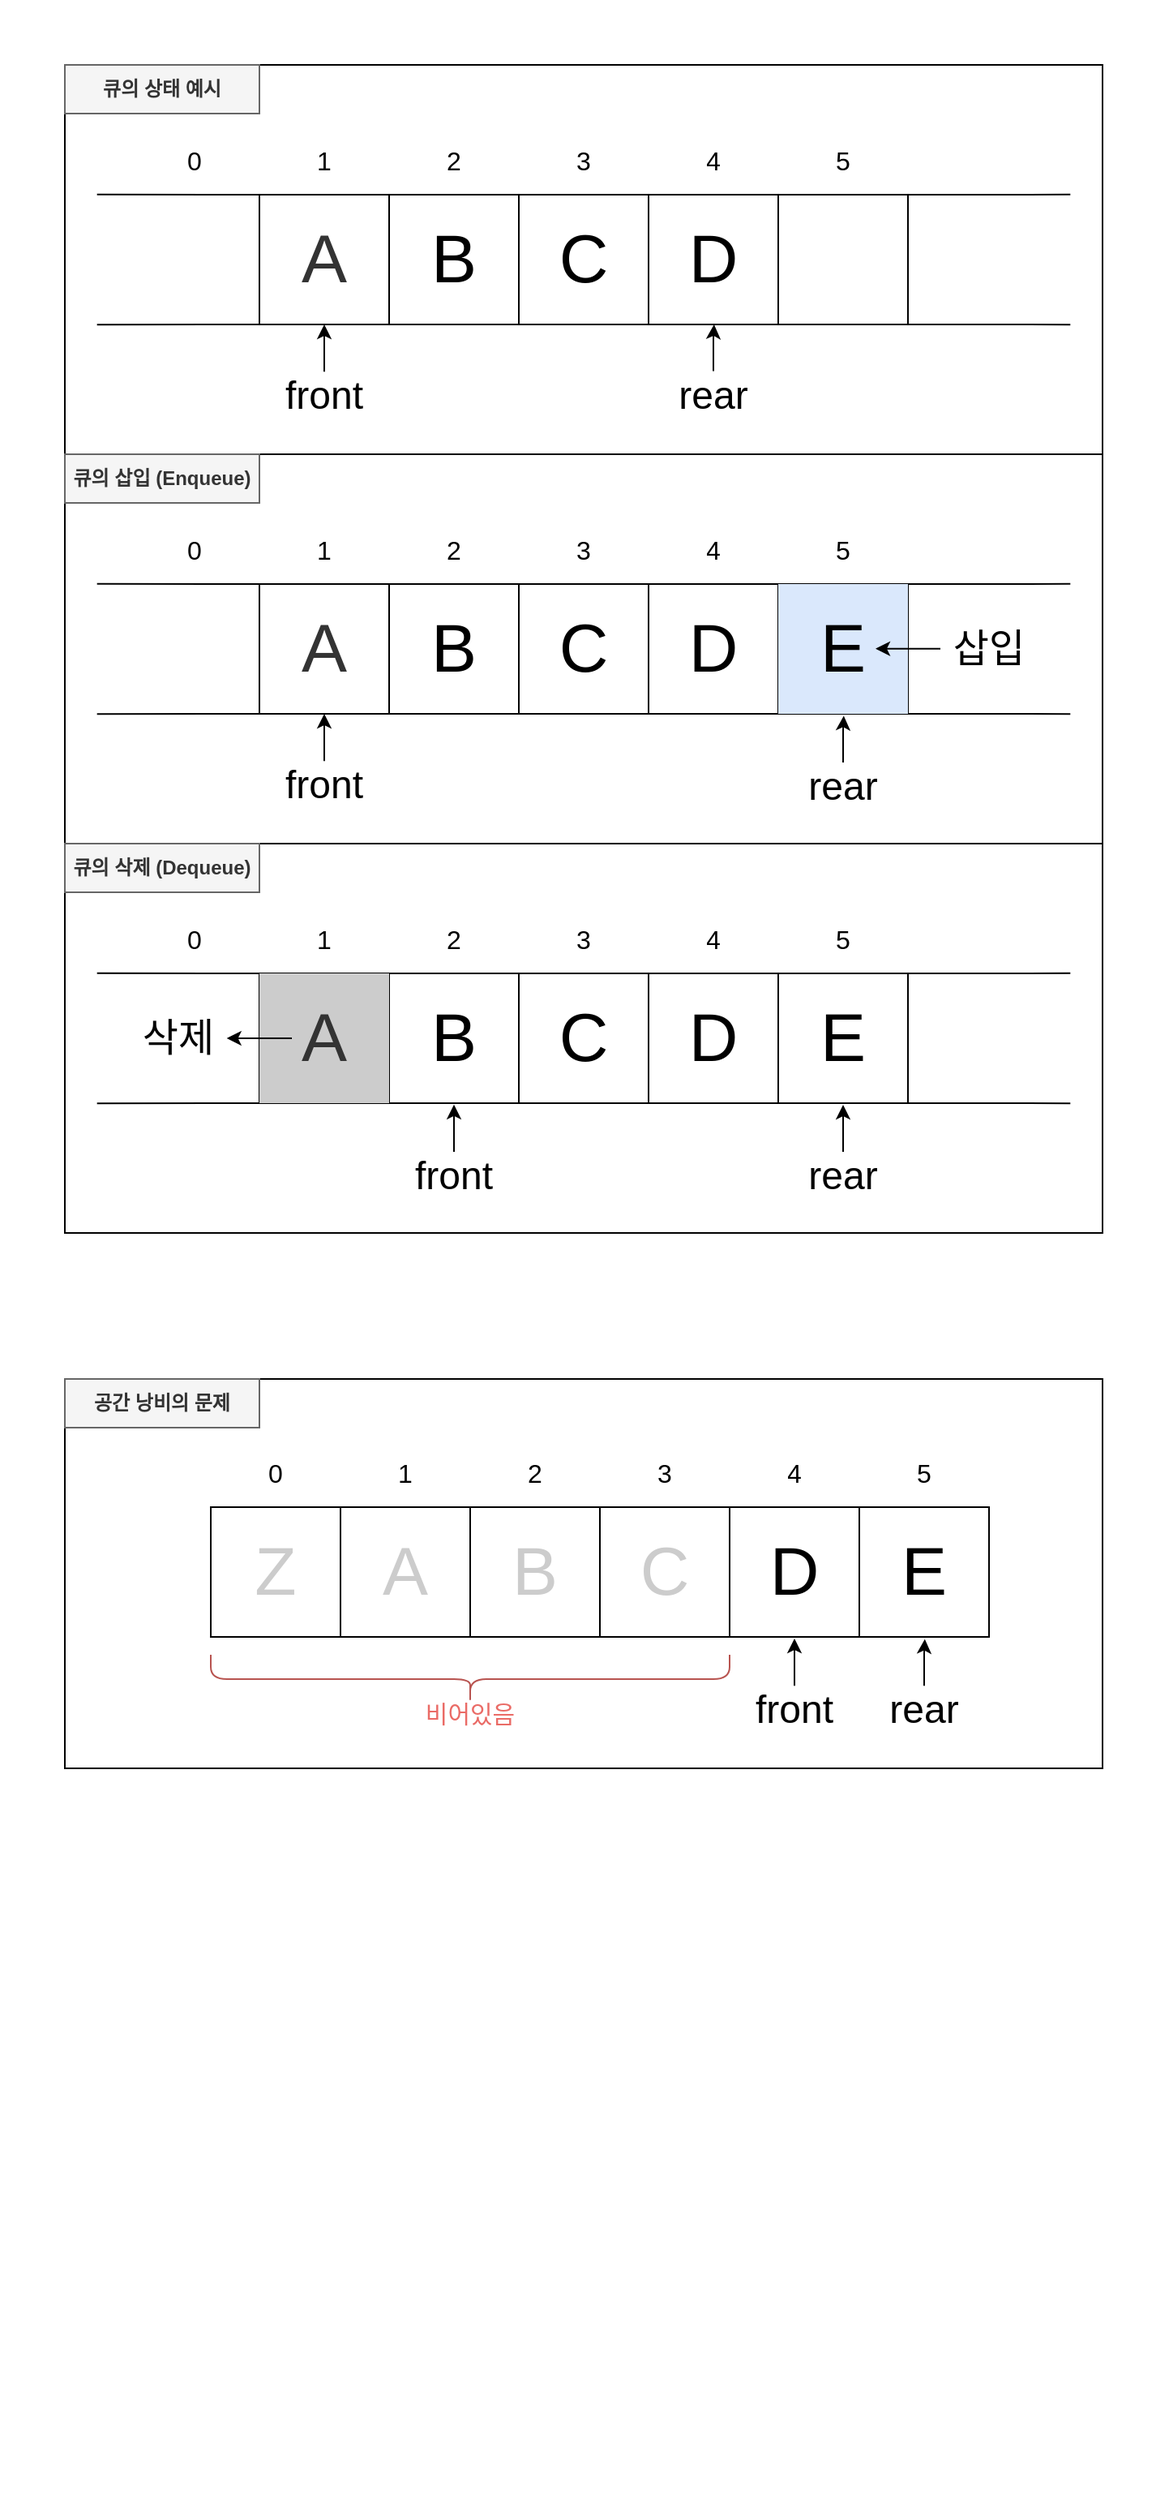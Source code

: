 <mxfile version="24.7.17">
  <diagram name="페이지-1" id="z-yiHqgkzPEF-fDI8Oi4">
    <mxGraphModel dx="1152" dy="1843" grid="1" gridSize="10" guides="1" tooltips="1" connect="1" arrows="1" fold="1" page="1" pageScale="1" pageWidth="827" pageHeight="1169" math="0" shadow="0">
      <root>
        <mxCell id="0" />
        <mxCell id="1" parent="0" />
        <mxCell id="Dwz3dFTAM7rxiW4o-Y59-29" value="" style="rounded=0;whiteSpace=wrap;html=1;strokeColor=none;" vertex="1" parent="1">
          <mxGeometry y="700" width="720" height="720" as="geometry" />
        </mxCell>
        <mxCell id="Zz1un5XGja9bYN_7QYPU-25" value="" style="rounded=0;whiteSpace=wrap;html=1;strokeColor=none;" parent="1" vertex="1">
          <mxGeometry y="-120" width="720" height="800" as="geometry" />
        </mxCell>
        <mxCell id="Zz1un5XGja9bYN_7QYPU-24" value="" style="rounded=0;whiteSpace=wrap;html=1;" parent="1" vertex="1">
          <mxGeometry x="40" y="400" width="640" height="240" as="geometry" />
        </mxCell>
        <mxCell id="Zz1un5XGja9bYN_7QYPU-2" value="" style="shape=table;startSize=0;container=1;collapsible=0;childLayout=tableLayout;fontSize=21;" parent="1" vertex="1">
          <mxGeometry x="160" y="480" width="400" height="80" as="geometry" />
        </mxCell>
        <mxCell id="Zz1un5XGja9bYN_7QYPU-3" value="" style="shape=tableRow;horizontal=0;startSize=0;swimlaneHead=0;swimlaneBody=0;strokeColor=inherit;top=0;left=0;bottom=0;right=0;collapsible=0;dropTarget=0;fillColor=none;points=[[0,0.5],[1,0.5]];portConstraint=eastwest;fontSize=16;" parent="Zz1un5XGja9bYN_7QYPU-2" vertex="1">
          <mxGeometry width="400" height="80" as="geometry" />
        </mxCell>
        <mxCell id="Zz1un5XGja9bYN_7QYPU-4" value="A" style="shape=partialRectangle;html=1;whiteSpace=wrap;connectable=0;strokeColor=#666666;overflow=hidden;fillColor=#CCCCCC;top=0;left=0;bottom=0;right=0;pointerEvents=1;fontSize=42;fontColor=#333333;" parent="Zz1un5XGja9bYN_7QYPU-3" vertex="1">
          <mxGeometry width="80" height="80" as="geometry">
            <mxRectangle width="80" height="80" as="alternateBounds" />
          </mxGeometry>
        </mxCell>
        <mxCell id="Zz1un5XGja9bYN_7QYPU-5" value="B" style="shape=partialRectangle;html=1;whiteSpace=wrap;connectable=0;strokeColor=inherit;overflow=hidden;fillColor=none;top=0;left=0;bottom=0;right=0;pointerEvents=1;fontSize=42;" parent="Zz1un5XGja9bYN_7QYPU-3" vertex="1">
          <mxGeometry x="80" width="80" height="80" as="geometry">
            <mxRectangle width="80" height="80" as="alternateBounds" />
          </mxGeometry>
        </mxCell>
        <mxCell id="Zz1un5XGja9bYN_7QYPU-6" value="C" style="shape=partialRectangle;html=1;whiteSpace=wrap;connectable=0;strokeColor=inherit;overflow=hidden;fillColor=none;top=0;left=0;bottom=0;right=0;pointerEvents=1;fontSize=42;" parent="Zz1un5XGja9bYN_7QYPU-3" vertex="1">
          <mxGeometry x="160" width="80" height="80" as="geometry">
            <mxRectangle width="80" height="80" as="alternateBounds" />
          </mxGeometry>
        </mxCell>
        <mxCell id="Zz1un5XGja9bYN_7QYPU-15" value="D" style="shape=partialRectangle;html=1;whiteSpace=wrap;connectable=0;strokeColor=inherit;overflow=hidden;fillColor=none;top=0;left=0;bottom=0;right=0;pointerEvents=1;fontSize=42;" parent="Zz1un5XGja9bYN_7QYPU-3" vertex="1">
          <mxGeometry x="240" width="80" height="80" as="geometry">
            <mxRectangle width="80" height="80" as="alternateBounds" />
          </mxGeometry>
        </mxCell>
        <mxCell id="Zz1un5XGja9bYN_7QYPU-16" value="E" style="shape=partialRectangle;html=1;whiteSpace=wrap;connectable=0;strokeColor=#6c8ebf;overflow=hidden;fillColor=none;top=0;left=0;bottom=0;right=0;pointerEvents=1;fontSize=42;" parent="Zz1un5XGja9bYN_7QYPU-3" vertex="1">
          <mxGeometry x="320" width="80" height="80" as="geometry">
            <mxRectangle width="80" height="80" as="alternateBounds" />
          </mxGeometry>
        </mxCell>
        <mxCell id="Zz1un5XGja9bYN_7QYPU-20" value="" style="endArrow=none;html=1;rounded=0;exitX=0.031;exitY=0.333;exitDx=0;exitDy=0;exitPerimeter=0;" parent="1" source="Zz1un5XGja9bYN_7QYPU-24" edge="1">
          <mxGeometry width="50" height="50" relative="1" as="geometry">
            <mxPoint x="80" y="480" as="sourcePoint" />
            <mxPoint x="160" y="480" as="targetPoint" />
          </mxGeometry>
        </mxCell>
        <mxCell id="Zz1un5XGja9bYN_7QYPU-21" value="" style="endArrow=none;html=1;rounded=0;exitX=0.031;exitY=0.667;exitDx=0;exitDy=0;exitPerimeter=0;" parent="1" source="Zz1un5XGja9bYN_7QYPU-24" edge="1">
          <mxGeometry width="50" height="50" relative="1" as="geometry">
            <mxPoint x="80" y="560" as="sourcePoint" />
            <mxPoint x="160" y="560" as="targetPoint" />
          </mxGeometry>
        </mxCell>
        <mxCell id="Zz1un5XGja9bYN_7QYPU-22" value="" style="endArrow=none;html=1;rounded=0;entryX=0.969;entryY=0.333;entryDx=0;entryDy=0;entryPerimeter=0;" parent="1" target="Zz1un5XGja9bYN_7QYPU-24" edge="1">
          <mxGeometry width="50" height="50" relative="1" as="geometry">
            <mxPoint x="560" y="480" as="sourcePoint" />
            <mxPoint x="640" y="480" as="targetPoint" />
          </mxGeometry>
        </mxCell>
        <mxCell id="Zz1un5XGja9bYN_7QYPU-23" value="" style="endArrow=none;html=1;rounded=0;entryX=0.969;entryY=0.667;entryDx=0;entryDy=0;entryPerimeter=0;" parent="1" target="Zz1un5XGja9bYN_7QYPU-24" edge="1">
          <mxGeometry width="50" height="50" relative="1" as="geometry">
            <mxPoint x="560" y="560" as="sourcePoint" />
            <mxPoint x="640" y="560" as="targetPoint" />
          </mxGeometry>
        </mxCell>
        <mxCell id="Zz1un5XGja9bYN_7QYPU-26" value="" style="shape=table;startSize=0;container=1;collapsible=0;childLayout=tableLayout;fontSize=16;strokeColor=none;" parent="1" vertex="1">
          <mxGeometry x="80" y="439" width="480" height="40" as="geometry" />
        </mxCell>
        <mxCell id="Zz1un5XGja9bYN_7QYPU-27" value="" style="shape=tableRow;horizontal=0;startSize=0;swimlaneHead=0;swimlaneBody=0;strokeColor=inherit;top=0;left=0;bottom=0;right=0;collapsible=0;dropTarget=0;fillColor=none;points=[[0,0.5],[1,0.5]];portConstraint=eastwest;fontSize=16;" parent="Zz1un5XGja9bYN_7QYPU-26" vertex="1">
          <mxGeometry width="480" height="40" as="geometry" />
        </mxCell>
        <mxCell id="Zz1un5XGja9bYN_7QYPU-33" value="0" style="shape=partialRectangle;html=1;whiteSpace=wrap;connectable=0;strokeColor=inherit;overflow=hidden;fillColor=none;top=0;left=0;bottom=0;right=0;pointerEvents=1;fontSize=16;" parent="Zz1un5XGja9bYN_7QYPU-27" vertex="1">
          <mxGeometry width="80" height="40" as="geometry">
            <mxRectangle width="80" height="40" as="alternateBounds" />
          </mxGeometry>
        </mxCell>
        <mxCell id="Zz1un5XGja9bYN_7QYPU-28" value="1" style="shape=partialRectangle;html=1;whiteSpace=wrap;connectable=0;strokeColor=inherit;overflow=hidden;fillColor=none;top=0;left=0;bottom=0;right=0;pointerEvents=1;fontSize=16;" parent="Zz1un5XGja9bYN_7QYPU-27" vertex="1">
          <mxGeometry x="80" width="80" height="40" as="geometry">
            <mxRectangle width="80" height="40" as="alternateBounds" />
          </mxGeometry>
        </mxCell>
        <mxCell id="Zz1un5XGja9bYN_7QYPU-29" value="2" style="shape=partialRectangle;html=1;whiteSpace=wrap;connectable=0;strokeColor=inherit;overflow=hidden;fillColor=none;top=0;left=0;bottom=0;right=0;pointerEvents=1;fontSize=16;" parent="Zz1un5XGja9bYN_7QYPU-27" vertex="1">
          <mxGeometry x="160" width="80" height="40" as="geometry">
            <mxRectangle width="80" height="40" as="alternateBounds" />
          </mxGeometry>
        </mxCell>
        <mxCell id="Zz1un5XGja9bYN_7QYPU-30" value="3" style="shape=partialRectangle;html=1;whiteSpace=wrap;connectable=0;strokeColor=inherit;overflow=hidden;fillColor=none;top=0;left=0;bottom=0;right=0;pointerEvents=1;fontSize=16;" parent="Zz1un5XGja9bYN_7QYPU-27" vertex="1">
          <mxGeometry x="240" width="80" height="40" as="geometry">
            <mxRectangle width="80" height="40" as="alternateBounds" />
          </mxGeometry>
        </mxCell>
        <mxCell id="Zz1un5XGja9bYN_7QYPU-31" value="4" style="shape=partialRectangle;html=1;whiteSpace=wrap;connectable=0;strokeColor=inherit;overflow=hidden;fillColor=none;top=0;left=0;bottom=0;right=0;pointerEvents=1;fontSize=16;" parent="Zz1un5XGja9bYN_7QYPU-27" vertex="1">
          <mxGeometry x="320" width="80" height="40" as="geometry">
            <mxRectangle width="80" height="40" as="alternateBounds" />
          </mxGeometry>
        </mxCell>
        <mxCell id="Zz1un5XGja9bYN_7QYPU-32" value="5" style="shape=partialRectangle;html=1;whiteSpace=wrap;connectable=0;strokeColor=inherit;overflow=hidden;fillColor=none;top=0;left=0;bottom=0;right=0;pointerEvents=1;fontSize=16;" parent="Zz1un5XGja9bYN_7QYPU-27" vertex="1">
          <mxGeometry x="400" width="80" height="40" as="geometry">
            <mxRectangle width="80" height="40" as="alternateBounds" />
          </mxGeometry>
        </mxCell>
        <mxCell id="Zz1un5XGja9bYN_7QYPU-34" value="" style="endArrow=classic;html=1;rounded=0;exitX=0.05;exitY=0.5;exitDx=0;exitDy=0;exitPerimeter=0;entryX=0.156;entryY=0.5;entryDx=0;entryDy=0;entryPerimeter=0;" parent="1" source="Zz1un5XGja9bYN_7QYPU-3" target="Zz1un5XGja9bYN_7QYPU-24" edge="1">
          <mxGeometry width="50" height="50" relative="1" as="geometry">
            <mxPoint x="100" y="555" as="sourcePoint" />
            <mxPoint x="150" y="505" as="targetPoint" />
          </mxGeometry>
        </mxCell>
        <mxCell id="Zz1un5XGja9bYN_7QYPU-35" value="삭제" style="text;strokeColor=none;align=center;fillColor=none;html=1;verticalAlign=middle;whiteSpace=wrap;rounded=0;fontSize=24;" parent="1" vertex="1">
          <mxGeometry x="80" y="505" width="60" height="30" as="geometry" />
        </mxCell>
        <mxCell id="Zz1un5XGja9bYN_7QYPU-38" value="front" style="text;strokeColor=none;align=center;fillColor=none;html=1;verticalAlign=middle;whiteSpace=wrap;rounded=0;fontSize=24;" parent="1" vertex="1">
          <mxGeometry x="250" y="590" width="60" height="30" as="geometry" />
        </mxCell>
        <mxCell id="Zz1un5XGja9bYN_7QYPU-39" style="edgeStyle=orthogonalEdgeStyle;rounded=0;orthogonalLoop=1;jettySize=auto;html=1;entryX=0.3;entryY=1.011;entryDx=0;entryDy=0;entryPerimeter=0;" parent="1" source="Zz1un5XGja9bYN_7QYPU-38" target="Zz1un5XGja9bYN_7QYPU-2" edge="1">
          <mxGeometry relative="1" as="geometry" />
        </mxCell>
        <mxCell id="Zz1un5XGja9bYN_7QYPU-42" value="" style="rounded=0;whiteSpace=wrap;html=1;" parent="1" vertex="1">
          <mxGeometry x="40" y="160" width="640" height="240" as="geometry" />
        </mxCell>
        <mxCell id="Zz1un5XGja9bYN_7QYPU-43" value="" style="shape=table;startSize=0;container=1;collapsible=0;childLayout=tableLayout;fontSize=21;fillColor=none;" parent="1" vertex="1">
          <mxGeometry x="160" y="240" width="400" height="80" as="geometry" />
        </mxCell>
        <mxCell id="Zz1un5XGja9bYN_7QYPU-44" value="" style="shape=tableRow;horizontal=0;startSize=0;swimlaneHead=0;swimlaneBody=0;strokeColor=inherit;top=0;left=0;bottom=0;right=0;collapsible=0;dropTarget=0;fillColor=none;points=[[0,0.5],[1,0.5]];portConstraint=eastwest;fontSize=16;" parent="Zz1un5XGja9bYN_7QYPU-43" vertex="1">
          <mxGeometry width="400" height="80" as="geometry" />
        </mxCell>
        <mxCell id="Zz1un5XGja9bYN_7QYPU-45" value="A" style="shape=partialRectangle;html=1;whiteSpace=wrap;connectable=0;strokeColor=#666666;overflow=hidden;fillColor=none;top=0;left=0;bottom=0;right=0;pointerEvents=1;fontSize=42;fontColor=#333333;" parent="Zz1un5XGja9bYN_7QYPU-44" vertex="1">
          <mxGeometry width="80" height="80" as="geometry">
            <mxRectangle width="80" height="80" as="alternateBounds" />
          </mxGeometry>
        </mxCell>
        <mxCell id="Zz1un5XGja9bYN_7QYPU-46" value="B" style="shape=partialRectangle;html=1;whiteSpace=wrap;connectable=0;strokeColor=inherit;overflow=hidden;fillColor=none;top=0;left=0;bottom=0;right=0;pointerEvents=1;fontSize=42;" parent="Zz1un5XGja9bYN_7QYPU-44" vertex="1">
          <mxGeometry x="80" width="80" height="80" as="geometry">
            <mxRectangle width="80" height="80" as="alternateBounds" />
          </mxGeometry>
        </mxCell>
        <mxCell id="Zz1un5XGja9bYN_7QYPU-47" value="C" style="shape=partialRectangle;html=1;whiteSpace=wrap;connectable=0;strokeColor=inherit;overflow=hidden;fillColor=none;top=0;left=0;bottom=0;right=0;pointerEvents=1;fontSize=42;" parent="Zz1un5XGja9bYN_7QYPU-44" vertex="1">
          <mxGeometry x="160" width="80" height="80" as="geometry">
            <mxRectangle width="80" height="80" as="alternateBounds" />
          </mxGeometry>
        </mxCell>
        <mxCell id="Zz1un5XGja9bYN_7QYPU-48" value="D" style="shape=partialRectangle;html=1;whiteSpace=wrap;connectable=0;strokeColor=inherit;overflow=hidden;fillColor=none;top=0;left=0;bottom=0;right=0;pointerEvents=1;fontSize=42;" parent="Zz1un5XGja9bYN_7QYPU-44" vertex="1">
          <mxGeometry x="240" width="80" height="80" as="geometry">
            <mxRectangle width="80" height="80" as="alternateBounds" />
          </mxGeometry>
        </mxCell>
        <mxCell id="Zz1un5XGja9bYN_7QYPU-49" value="E" style="shape=partialRectangle;html=1;whiteSpace=wrap;connectable=0;strokeColor=#6c8ebf;overflow=hidden;fillColor=#dae8fc;top=0;left=0;bottom=0;right=0;pointerEvents=1;fontSize=42;" parent="Zz1un5XGja9bYN_7QYPU-44" vertex="1">
          <mxGeometry x="320" width="80" height="80" as="geometry">
            <mxRectangle width="80" height="80" as="alternateBounds" />
          </mxGeometry>
        </mxCell>
        <mxCell id="Zz1un5XGja9bYN_7QYPU-50" value="" style="endArrow=none;html=1;rounded=0;exitX=0.031;exitY=0.333;exitDx=0;exitDy=0;exitPerimeter=0;" parent="1" source="Zz1un5XGja9bYN_7QYPU-42" edge="1">
          <mxGeometry width="50" height="50" relative="1" as="geometry">
            <mxPoint x="80" y="240" as="sourcePoint" />
            <mxPoint x="160" y="240" as="targetPoint" />
          </mxGeometry>
        </mxCell>
        <mxCell id="Zz1un5XGja9bYN_7QYPU-51" value="" style="endArrow=none;html=1;rounded=0;exitX=0.031;exitY=0.667;exitDx=0;exitDy=0;exitPerimeter=0;" parent="1" source="Zz1un5XGja9bYN_7QYPU-42" edge="1">
          <mxGeometry width="50" height="50" relative="1" as="geometry">
            <mxPoint x="80" y="320" as="sourcePoint" />
            <mxPoint x="160" y="320" as="targetPoint" />
          </mxGeometry>
        </mxCell>
        <mxCell id="Zz1un5XGja9bYN_7QYPU-52" value="" style="endArrow=none;html=1;rounded=0;entryX=0.969;entryY=0.333;entryDx=0;entryDy=0;entryPerimeter=0;" parent="1" target="Zz1un5XGja9bYN_7QYPU-42" edge="1">
          <mxGeometry width="50" height="50" relative="1" as="geometry">
            <mxPoint x="560" y="240" as="sourcePoint" />
            <mxPoint x="640" y="240" as="targetPoint" />
          </mxGeometry>
        </mxCell>
        <mxCell id="Zz1un5XGja9bYN_7QYPU-53" value="" style="endArrow=none;html=1;rounded=0;entryX=0.969;entryY=0.667;entryDx=0;entryDy=0;entryPerimeter=0;" parent="1" target="Zz1un5XGja9bYN_7QYPU-42" edge="1">
          <mxGeometry width="50" height="50" relative="1" as="geometry">
            <mxPoint x="560" y="320" as="sourcePoint" />
            <mxPoint x="640" y="320" as="targetPoint" />
          </mxGeometry>
        </mxCell>
        <mxCell id="Zz1un5XGja9bYN_7QYPU-54" value="" style="shape=table;startSize=0;container=1;collapsible=0;childLayout=tableLayout;fontSize=16;strokeColor=none;" parent="1" vertex="1">
          <mxGeometry x="80" y="199" width="480" height="40" as="geometry" />
        </mxCell>
        <mxCell id="Zz1un5XGja9bYN_7QYPU-55" value="" style="shape=tableRow;horizontal=0;startSize=0;swimlaneHead=0;swimlaneBody=0;strokeColor=inherit;top=0;left=0;bottom=0;right=0;collapsible=0;dropTarget=0;fillColor=none;points=[[0,0.5],[1,0.5]];portConstraint=eastwest;fontSize=16;" parent="Zz1un5XGja9bYN_7QYPU-54" vertex="1">
          <mxGeometry width="480" height="40" as="geometry" />
        </mxCell>
        <mxCell id="Zz1un5XGja9bYN_7QYPU-56" value="0" style="shape=partialRectangle;html=1;whiteSpace=wrap;connectable=0;strokeColor=inherit;overflow=hidden;fillColor=none;top=0;left=0;bottom=0;right=0;pointerEvents=1;fontSize=16;" parent="Zz1un5XGja9bYN_7QYPU-55" vertex="1">
          <mxGeometry width="80" height="40" as="geometry">
            <mxRectangle width="80" height="40" as="alternateBounds" />
          </mxGeometry>
        </mxCell>
        <mxCell id="Zz1un5XGja9bYN_7QYPU-57" value="1" style="shape=partialRectangle;html=1;whiteSpace=wrap;connectable=0;strokeColor=inherit;overflow=hidden;fillColor=none;top=0;left=0;bottom=0;right=0;pointerEvents=1;fontSize=16;" parent="Zz1un5XGja9bYN_7QYPU-55" vertex="1">
          <mxGeometry x="80" width="80" height="40" as="geometry">
            <mxRectangle width="80" height="40" as="alternateBounds" />
          </mxGeometry>
        </mxCell>
        <mxCell id="Zz1un5XGja9bYN_7QYPU-58" value="2" style="shape=partialRectangle;html=1;whiteSpace=wrap;connectable=0;strokeColor=inherit;overflow=hidden;fillColor=none;top=0;left=0;bottom=0;right=0;pointerEvents=1;fontSize=16;" parent="Zz1un5XGja9bYN_7QYPU-55" vertex="1">
          <mxGeometry x="160" width="80" height="40" as="geometry">
            <mxRectangle width="80" height="40" as="alternateBounds" />
          </mxGeometry>
        </mxCell>
        <mxCell id="Zz1un5XGja9bYN_7QYPU-59" value="3" style="shape=partialRectangle;html=1;whiteSpace=wrap;connectable=0;strokeColor=inherit;overflow=hidden;fillColor=none;top=0;left=0;bottom=0;right=0;pointerEvents=1;fontSize=16;" parent="Zz1un5XGja9bYN_7QYPU-55" vertex="1">
          <mxGeometry x="240" width="80" height="40" as="geometry">
            <mxRectangle width="80" height="40" as="alternateBounds" />
          </mxGeometry>
        </mxCell>
        <mxCell id="Zz1un5XGja9bYN_7QYPU-60" value="4" style="shape=partialRectangle;html=1;whiteSpace=wrap;connectable=0;strokeColor=inherit;overflow=hidden;fillColor=none;top=0;left=0;bottom=0;right=0;pointerEvents=1;fontSize=16;" parent="Zz1un5XGja9bYN_7QYPU-55" vertex="1">
          <mxGeometry x="320" width="80" height="40" as="geometry">
            <mxRectangle width="80" height="40" as="alternateBounds" />
          </mxGeometry>
        </mxCell>
        <mxCell id="Zz1un5XGja9bYN_7QYPU-61" value="5" style="shape=partialRectangle;html=1;whiteSpace=wrap;connectable=0;strokeColor=inherit;overflow=hidden;fillColor=none;top=0;left=0;bottom=0;right=0;pointerEvents=1;fontSize=16;" parent="Zz1un5XGja9bYN_7QYPU-55" vertex="1">
          <mxGeometry x="400" width="80" height="40" as="geometry">
            <mxRectangle width="80" height="40" as="alternateBounds" />
          </mxGeometry>
        </mxCell>
        <mxCell id="Zz1un5XGja9bYN_7QYPU-64" value="" style="endArrow=classic;html=1;rounded=0;exitX=0.05;exitY=0.5;exitDx=0;exitDy=0;exitPerimeter=0;entryX=0.156;entryY=0.5;entryDx=0;entryDy=0;entryPerimeter=0;" parent="1" edge="1">
          <mxGeometry width="50" height="50" relative="1" as="geometry">
            <mxPoint x="580" y="279.86" as="sourcePoint" />
            <mxPoint x="540" y="279.86" as="targetPoint" />
          </mxGeometry>
        </mxCell>
        <mxCell id="Zz1un5XGja9bYN_7QYPU-65" value="삽입" style="text;strokeColor=none;align=center;fillColor=none;html=1;verticalAlign=middle;whiteSpace=wrap;rounded=0;fontSize=24;" parent="1" vertex="1">
          <mxGeometry x="580" y="265" width="60" height="30" as="geometry" />
        </mxCell>
        <mxCell id="Zz1un5XGja9bYN_7QYPU-66" value="front" style="text;strokeColor=none;align=center;fillColor=none;html=1;verticalAlign=middle;whiteSpace=wrap;rounded=0;fontSize=24;" parent="1" vertex="1">
          <mxGeometry x="170" y="349.12" width="60" height="30" as="geometry" />
        </mxCell>
        <mxCell id="Zz1un5XGja9bYN_7QYPU-67" style="edgeStyle=orthogonalEdgeStyle;rounded=0;orthogonalLoop=1;jettySize=auto;html=1;entryX=0.3;entryY=1.011;entryDx=0;entryDy=0;entryPerimeter=0;" parent="1" source="Zz1un5XGja9bYN_7QYPU-66" edge="1">
          <mxGeometry relative="1" as="geometry">
            <mxPoint x="200" y="320" as="targetPoint" />
          </mxGeometry>
        </mxCell>
        <mxCell id="Zz1un5XGja9bYN_7QYPU-68" value="rear" style="text;strokeColor=none;align=center;fillColor=none;html=1;verticalAlign=middle;whiteSpace=wrap;rounded=0;fontSize=24;" parent="1" vertex="1">
          <mxGeometry x="490" y="350" width="60" height="30" as="geometry" />
        </mxCell>
        <mxCell id="Zz1un5XGja9bYN_7QYPU-69" style="edgeStyle=orthogonalEdgeStyle;rounded=0;orthogonalLoop=1;jettySize=auto;html=1;entryX=0.901;entryY=1.015;entryDx=0;entryDy=0;entryPerimeter=0;" parent="1" source="Zz1un5XGja9bYN_7QYPU-68" target="Zz1un5XGja9bYN_7QYPU-43" edge="1">
          <mxGeometry relative="1" as="geometry" />
        </mxCell>
        <mxCell id="Zz1un5XGja9bYN_7QYPU-70" value="" style="rounded=0;whiteSpace=wrap;html=1;" parent="1" vertex="1">
          <mxGeometry x="40" y="-80" width="640" height="240" as="geometry" />
        </mxCell>
        <mxCell id="Zz1un5XGja9bYN_7QYPU-71" value="" style="shape=table;startSize=0;container=1;collapsible=0;childLayout=tableLayout;fontSize=21;fillColor=none;" parent="1" vertex="1">
          <mxGeometry x="160" width="400" height="80" as="geometry" />
        </mxCell>
        <mxCell id="Zz1un5XGja9bYN_7QYPU-72" value="" style="shape=tableRow;horizontal=0;startSize=0;swimlaneHead=0;swimlaneBody=0;strokeColor=inherit;top=0;left=0;bottom=0;right=0;collapsible=0;dropTarget=0;fillColor=none;points=[[0,0.5],[1,0.5]];portConstraint=eastwest;fontSize=16;" parent="Zz1un5XGja9bYN_7QYPU-71" vertex="1">
          <mxGeometry width="400" height="80" as="geometry" />
        </mxCell>
        <mxCell id="Zz1un5XGja9bYN_7QYPU-73" value="A" style="shape=partialRectangle;html=1;whiteSpace=wrap;connectable=0;strokeColor=#666666;overflow=hidden;fillColor=none;top=0;left=0;bottom=0;right=0;pointerEvents=1;fontSize=42;fontColor=#333333;" parent="Zz1un5XGja9bYN_7QYPU-72" vertex="1">
          <mxGeometry width="80" height="80" as="geometry">
            <mxRectangle width="80" height="80" as="alternateBounds" />
          </mxGeometry>
        </mxCell>
        <mxCell id="Zz1un5XGja9bYN_7QYPU-74" value="B" style="shape=partialRectangle;html=1;whiteSpace=wrap;connectable=0;strokeColor=inherit;overflow=hidden;fillColor=none;top=0;left=0;bottom=0;right=0;pointerEvents=1;fontSize=42;" parent="Zz1un5XGja9bYN_7QYPU-72" vertex="1">
          <mxGeometry x="80" width="80" height="80" as="geometry">
            <mxRectangle width="80" height="80" as="alternateBounds" />
          </mxGeometry>
        </mxCell>
        <mxCell id="Zz1un5XGja9bYN_7QYPU-75" value="C" style="shape=partialRectangle;html=1;whiteSpace=wrap;connectable=0;strokeColor=inherit;overflow=hidden;fillColor=none;top=0;left=0;bottom=0;right=0;pointerEvents=1;fontSize=42;" parent="Zz1un5XGja9bYN_7QYPU-72" vertex="1">
          <mxGeometry x="160" width="80" height="80" as="geometry">
            <mxRectangle width="80" height="80" as="alternateBounds" />
          </mxGeometry>
        </mxCell>
        <mxCell id="Zz1un5XGja9bYN_7QYPU-76" value="D" style="shape=partialRectangle;html=1;whiteSpace=wrap;connectable=0;strokeColor=inherit;overflow=hidden;fillColor=none;top=0;left=0;bottom=0;right=0;pointerEvents=1;fontSize=42;" parent="Zz1un5XGja9bYN_7QYPU-72" vertex="1">
          <mxGeometry x="240" width="80" height="80" as="geometry">
            <mxRectangle width="80" height="80" as="alternateBounds" />
          </mxGeometry>
        </mxCell>
        <mxCell id="Zz1un5XGja9bYN_7QYPU-77" value="" style="shape=partialRectangle;html=1;whiteSpace=wrap;connectable=0;strokeColor=#6c8ebf;overflow=hidden;fillColor=none;top=0;left=0;bottom=0;right=0;pointerEvents=1;fontSize=42;" parent="Zz1un5XGja9bYN_7QYPU-72" vertex="1">
          <mxGeometry x="320" width="80" height="80" as="geometry">
            <mxRectangle width="80" height="80" as="alternateBounds" />
          </mxGeometry>
        </mxCell>
        <mxCell id="Zz1un5XGja9bYN_7QYPU-78" value="" style="endArrow=none;html=1;rounded=0;exitX=0.031;exitY=0.333;exitDx=0;exitDy=0;exitPerimeter=0;" parent="1" source="Zz1un5XGja9bYN_7QYPU-70" edge="1">
          <mxGeometry width="50" height="50" relative="1" as="geometry">
            <mxPoint x="80" as="sourcePoint" />
            <mxPoint x="160" as="targetPoint" />
          </mxGeometry>
        </mxCell>
        <mxCell id="Zz1un5XGja9bYN_7QYPU-79" value="" style="endArrow=none;html=1;rounded=0;exitX=0.031;exitY=0.667;exitDx=0;exitDy=0;exitPerimeter=0;" parent="1" source="Zz1un5XGja9bYN_7QYPU-70" edge="1">
          <mxGeometry width="50" height="50" relative="1" as="geometry">
            <mxPoint x="80" y="80" as="sourcePoint" />
            <mxPoint x="160" y="80" as="targetPoint" />
          </mxGeometry>
        </mxCell>
        <mxCell id="Zz1un5XGja9bYN_7QYPU-80" value="" style="endArrow=none;html=1;rounded=0;entryX=0.969;entryY=0.333;entryDx=0;entryDy=0;entryPerimeter=0;" parent="1" target="Zz1un5XGja9bYN_7QYPU-70" edge="1">
          <mxGeometry width="50" height="50" relative="1" as="geometry">
            <mxPoint x="560" as="sourcePoint" />
            <mxPoint x="640" as="targetPoint" />
          </mxGeometry>
        </mxCell>
        <mxCell id="Zz1un5XGja9bYN_7QYPU-81" value="" style="endArrow=none;html=1;rounded=0;entryX=0.969;entryY=0.667;entryDx=0;entryDy=0;entryPerimeter=0;" parent="1" target="Zz1un5XGja9bYN_7QYPU-70" edge="1">
          <mxGeometry width="50" height="50" relative="1" as="geometry">
            <mxPoint x="560" y="80" as="sourcePoint" />
            <mxPoint x="640" y="80" as="targetPoint" />
          </mxGeometry>
        </mxCell>
        <mxCell id="Zz1un5XGja9bYN_7QYPU-82" value="" style="shape=table;startSize=0;container=1;collapsible=0;childLayout=tableLayout;fontSize=16;strokeColor=none;" parent="1" vertex="1">
          <mxGeometry x="80" y="-41" width="480" height="40" as="geometry" />
        </mxCell>
        <mxCell id="Zz1un5XGja9bYN_7QYPU-83" value="" style="shape=tableRow;horizontal=0;startSize=0;swimlaneHead=0;swimlaneBody=0;strokeColor=inherit;top=0;left=0;bottom=0;right=0;collapsible=0;dropTarget=0;fillColor=none;points=[[0,0.5],[1,0.5]];portConstraint=eastwest;fontSize=16;" parent="Zz1un5XGja9bYN_7QYPU-82" vertex="1">
          <mxGeometry width="480" height="40" as="geometry" />
        </mxCell>
        <mxCell id="Zz1un5XGja9bYN_7QYPU-84" value="0" style="shape=partialRectangle;html=1;whiteSpace=wrap;connectable=0;strokeColor=inherit;overflow=hidden;fillColor=none;top=0;left=0;bottom=0;right=0;pointerEvents=1;fontSize=16;" parent="Zz1un5XGja9bYN_7QYPU-83" vertex="1">
          <mxGeometry width="80" height="40" as="geometry">
            <mxRectangle width="80" height="40" as="alternateBounds" />
          </mxGeometry>
        </mxCell>
        <mxCell id="Zz1un5XGja9bYN_7QYPU-85" value="1" style="shape=partialRectangle;html=1;whiteSpace=wrap;connectable=0;strokeColor=inherit;overflow=hidden;fillColor=none;top=0;left=0;bottom=0;right=0;pointerEvents=1;fontSize=16;" parent="Zz1un5XGja9bYN_7QYPU-83" vertex="1">
          <mxGeometry x="80" width="80" height="40" as="geometry">
            <mxRectangle width="80" height="40" as="alternateBounds" />
          </mxGeometry>
        </mxCell>
        <mxCell id="Zz1un5XGja9bYN_7QYPU-86" value="2" style="shape=partialRectangle;html=1;whiteSpace=wrap;connectable=0;strokeColor=inherit;overflow=hidden;fillColor=none;top=0;left=0;bottom=0;right=0;pointerEvents=1;fontSize=16;" parent="Zz1un5XGja9bYN_7QYPU-83" vertex="1">
          <mxGeometry x="160" width="80" height="40" as="geometry">
            <mxRectangle width="80" height="40" as="alternateBounds" />
          </mxGeometry>
        </mxCell>
        <mxCell id="Zz1un5XGja9bYN_7QYPU-87" value="3" style="shape=partialRectangle;html=1;whiteSpace=wrap;connectable=0;strokeColor=inherit;overflow=hidden;fillColor=none;top=0;left=0;bottom=0;right=0;pointerEvents=1;fontSize=16;" parent="Zz1un5XGja9bYN_7QYPU-83" vertex="1">
          <mxGeometry x="240" width="80" height="40" as="geometry">
            <mxRectangle width="80" height="40" as="alternateBounds" />
          </mxGeometry>
        </mxCell>
        <mxCell id="Zz1un5XGja9bYN_7QYPU-88" value="4" style="shape=partialRectangle;html=1;whiteSpace=wrap;connectable=0;strokeColor=inherit;overflow=hidden;fillColor=none;top=0;left=0;bottom=0;right=0;pointerEvents=1;fontSize=16;" parent="Zz1un5XGja9bYN_7QYPU-83" vertex="1">
          <mxGeometry x="320" width="80" height="40" as="geometry">
            <mxRectangle width="80" height="40" as="alternateBounds" />
          </mxGeometry>
        </mxCell>
        <mxCell id="Zz1un5XGja9bYN_7QYPU-89" value="5" style="shape=partialRectangle;html=1;whiteSpace=wrap;connectable=0;strokeColor=inherit;overflow=hidden;fillColor=none;top=0;left=0;bottom=0;right=0;pointerEvents=1;fontSize=16;" parent="Zz1un5XGja9bYN_7QYPU-83" vertex="1">
          <mxGeometry x="400" width="80" height="40" as="geometry">
            <mxRectangle width="80" height="40" as="alternateBounds" />
          </mxGeometry>
        </mxCell>
        <mxCell id="Zz1un5XGja9bYN_7QYPU-92" value="front" style="text;strokeColor=none;align=center;fillColor=none;html=1;verticalAlign=middle;whiteSpace=wrap;rounded=0;fontSize=24;" parent="1" vertex="1">
          <mxGeometry x="170" y="109.12" width="60" height="30" as="geometry" />
        </mxCell>
        <mxCell id="Zz1un5XGja9bYN_7QYPU-93" style="edgeStyle=orthogonalEdgeStyle;rounded=0;orthogonalLoop=1;jettySize=auto;html=1;entryX=0.3;entryY=1.011;entryDx=0;entryDy=0;entryPerimeter=0;" parent="1" source="Zz1un5XGja9bYN_7QYPU-92" edge="1">
          <mxGeometry relative="1" as="geometry">
            <mxPoint x="200" y="80" as="targetPoint" />
          </mxGeometry>
        </mxCell>
        <mxCell id="Zz1un5XGja9bYN_7QYPU-94" value="rear" style="text;strokeColor=none;align=center;fillColor=none;html=1;verticalAlign=middle;whiteSpace=wrap;rounded=0;fontSize=24;" parent="1" vertex="1">
          <mxGeometry x="410" y="108.8" width="60" height="30" as="geometry" />
        </mxCell>
        <mxCell id="Zz1un5XGja9bYN_7QYPU-95" style="edgeStyle=orthogonalEdgeStyle;rounded=0;orthogonalLoop=1;jettySize=auto;html=1;entryX=0.901;entryY=1.015;entryDx=0;entryDy=0;entryPerimeter=0;" parent="1" source="Zz1un5XGja9bYN_7QYPU-94" edge="1">
          <mxGeometry relative="1" as="geometry">
            <mxPoint x="440.4" y="80.0" as="targetPoint" />
          </mxGeometry>
        </mxCell>
        <mxCell id="Zz1un5XGja9bYN_7QYPU-96" value="rear" style="text;strokeColor=none;align=center;fillColor=none;html=1;verticalAlign=middle;whiteSpace=wrap;rounded=0;fontSize=24;" parent="1" vertex="1">
          <mxGeometry x="490" y="590" width="60" height="30" as="geometry" />
        </mxCell>
        <mxCell id="Zz1un5XGja9bYN_7QYPU-97" style="edgeStyle=orthogonalEdgeStyle;rounded=0;orthogonalLoop=1;jettySize=auto;html=1;entryX=0.901;entryY=1.015;entryDx=0;entryDy=0;entryPerimeter=0;" parent="1" source="Zz1un5XGja9bYN_7QYPU-96" edge="1">
          <mxGeometry relative="1" as="geometry">
            <mxPoint x="520" y="561" as="targetPoint" />
          </mxGeometry>
        </mxCell>
        <mxCell id="Zz1un5XGja9bYN_7QYPU-98" value="큐의 상태 예시" style="rounded=0;whiteSpace=wrap;html=1;fillColor=#f5f5f5;fontColor=#333333;strokeColor=#666666;fontStyle=1" parent="1" vertex="1">
          <mxGeometry x="40" y="-80" width="120" height="30" as="geometry" />
        </mxCell>
        <mxCell id="Zz1un5XGja9bYN_7QYPU-99" value="큐의 삽입 (Enqueue)" style="rounded=0;whiteSpace=wrap;html=1;fillColor=#f5f5f5;fontColor=#333333;strokeColor=#666666;fontStyle=1" parent="1" vertex="1">
          <mxGeometry x="40" y="160" width="120" height="30" as="geometry" />
        </mxCell>
        <mxCell id="Zz1un5XGja9bYN_7QYPU-100" value="큐의 삭제 (Dequeue)" style="rounded=0;whiteSpace=wrap;html=1;fillColor=#f5f5f5;fontColor=#333333;strokeColor=#666666;fontStyle=1" parent="1" vertex="1">
          <mxGeometry x="40" y="400" width="120" height="30" as="geometry" />
        </mxCell>
        <mxCell id="Dwz3dFTAM7rxiW4o-Y59-1" value="" style="rounded=0;whiteSpace=wrap;html=1;" vertex="1" parent="1">
          <mxGeometry x="40" y="730" width="640" height="240" as="geometry" />
        </mxCell>
        <mxCell id="Dwz3dFTAM7rxiW4o-Y59-2" value="" style="shape=table;startSize=0;container=1;collapsible=0;childLayout=tableLayout;fontSize=21;fillColor=none;" vertex="1" parent="1">
          <mxGeometry x="130" y="809" width="480" height="80" as="geometry" />
        </mxCell>
        <mxCell id="Dwz3dFTAM7rxiW4o-Y59-3" value="" style="shape=tableRow;horizontal=0;startSize=0;swimlaneHead=0;swimlaneBody=0;strokeColor=inherit;top=0;left=0;bottom=0;right=0;collapsible=0;dropTarget=0;fillColor=none;points=[[0,0.5],[1,0.5]];portConstraint=eastwest;fontSize=16;" vertex="1" parent="Dwz3dFTAM7rxiW4o-Y59-2">
          <mxGeometry width="480" height="80" as="geometry" />
        </mxCell>
        <mxCell id="Dwz3dFTAM7rxiW4o-Y59-26" value="Z" style="shape=partialRectangle;html=1;whiteSpace=wrap;connectable=0;strokeColor=#666666;overflow=hidden;fillColor=none;top=0;left=0;bottom=0;right=0;pointerEvents=1;fontSize=42;fontColor=#CCCCCC;" vertex="1" parent="Dwz3dFTAM7rxiW4o-Y59-3">
          <mxGeometry width="80" height="80" as="geometry">
            <mxRectangle width="80" height="80" as="alternateBounds" />
          </mxGeometry>
        </mxCell>
        <mxCell id="Dwz3dFTAM7rxiW4o-Y59-4" value="A" style="shape=partialRectangle;html=1;whiteSpace=wrap;connectable=0;strokeColor=#666666;overflow=hidden;fillColor=none;top=0;left=0;bottom=0;right=0;pointerEvents=1;fontSize=42;fontColor=#CCCCCC;" vertex="1" parent="Dwz3dFTAM7rxiW4o-Y59-3">
          <mxGeometry x="80" width="80" height="80" as="geometry">
            <mxRectangle width="80" height="80" as="alternateBounds" />
          </mxGeometry>
        </mxCell>
        <mxCell id="Dwz3dFTAM7rxiW4o-Y59-5" value="B" style="shape=partialRectangle;html=1;whiteSpace=wrap;connectable=0;strokeColor=inherit;overflow=hidden;fillColor=none;top=0;left=0;bottom=0;right=0;pointerEvents=1;fontSize=42;fontColor=#CCCCCC;" vertex="1" parent="Dwz3dFTAM7rxiW4o-Y59-3">
          <mxGeometry x="160" width="80" height="80" as="geometry">
            <mxRectangle width="80" height="80" as="alternateBounds" />
          </mxGeometry>
        </mxCell>
        <mxCell id="Dwz3dFTAM7rxiW4o-Y59-6" value="C" style="shape=partialRectangle;html=1;whiteSpace=wrap;connectable=0;strokeColor=inherit;overflow=hidden;fillColor=none;top=0;left=0;bottom=0;right=0;pointerEvents=1;fontSize=42;fontColor=#CCCCCC;" vertex="1" parent="Dwz3dFTAM7rxiW4o-Y59-3">
          <mxGeometry x="240" width="80" height="80" as="geometry">
            <mxRectangle width="80" height="80" as="alternateBounds" />
          </mxGeometry>
        </mxCell>
        <mxCell id="Dwz3dFTAM7rxiW4o-Y59-7" value="D" style="shape=partialRectangle;html=1;whiteSpace=wrap;connectable=0;strokeColor=inherit;overflow=hidden;fillColor=none;top=0;left=0;bottom=0;right=0;pointerEvents=1;fontSize=42;" vertex="1" parent="Dwz3dFTAM7rxiW4o-Y59-3">
          <mxGeometry x="320" width="80" height="80" as="geometry">
            <mxRectangle width="80" height="80" as="alternateBounds" />
          </mxGeometry>
        </mxCell>
        <mxCell id="Dwz3dFTAM7rxiW4o-Y59-8" value="E" style="shape=partialRectangle;html=1;whiteSpace=wrap;connectable=0;strokeColor=#6c8ebf;overflow=hidden;fillColor=none;top=0;left=0;bottom=0;right=0;pointerEvents=1;fontSize=42;" vertex="1" parent="Dwz3dFTAM7rxiW4o-Y59-3">
          <mxGeometry x="400" width="80" height="80" as="geometry">
            <mxRectangle width="80" height="80" as="alternateBounds" />
          </mxGeometry>
        </mxCell>
        <mxCell id="Dwz3dFTAM7rxiW4o-Y59-13" value="" style="shape=table;startSize=0;container=1;collapsible=0;childLayout=tableLayout;fontSize=16;strokeColor=none;" vertex="1" parent="1">
          <mxGeometry x="130" y="768" width="480" height="40" as="geometry" />
        </mxCell>
        <mxCell id="Dwz3dFTAM7rxiW4o-Y59-14" value="" style="shape=tableRow;horizontal=0;startSize=0;swimlaneHead=0;swimlaneBody=0;strokeColor=inherit;top=0;left=0;bottom=0;right=0;collapsible=0;dropTarget=0;fillColor=none;points=[[0,0.5],[1,0.5]];portConstraint=eastwest;fontSize=16;" vertex="1" parent="Dwz3dFTAM7rxiW4o-Y59-13">
          <mxGeometry width="480" height="40" as="geometry" />
        </mxCell>
        <mxCell id="Dwz3dFTAM7rxiW4o-Y59-15" value="0" style="shape=partialRectangle;html=1;whiteSpace=wrap;connectable=0;strokeColor=inherit;overflow=hidden;fillColor=none;top=0;left=0;bottom=0;right=0;pointerEvents=1;fontSize=16;" vertex="1" parent="Dwz3dFTAM7rxiW4o-Y59-14">
          <mxGeometry width="80" height="40" as="geometry">
            <mxRectangle width="80" height="40" as="alternateBounds" />
          </mxGeometry>
        </mxCell>
        <mxCell id="Dwz3dFTAM7rxiW4o-Y59-16" value="1" style="shape=partialRectangle;html=1;whiteSpace=wrap;connectable=0;strokeColor=inherit;overflow=hidden;fillColor=none;top=0;left=0;bottom=0;right=0;pointerEvents=1;fontSize=16;" vertex="1" parent="Dwz3dFTAM7rxiW4o-Y59-14">
          <mxGeometry x="80" width="80" height="40" as="geometry">
            <mxRectangle width="80" height="40" as="alternateBounds" />
          </mxGeometry>
        </mxCell>
        <mxCell id="Dwz3dFTAM7rxiW4o-Y59-17" value="2" style="shape=partialRectangle;html=1;whiteSpace=wrap;connectable=0;strokeColor=inherit;overflow=hidden;fillColor=none;top=0;left=0;bottom=0;right=0;pointerEvents=1;fontSize=16;" vertex="1" parent="Dwz3dFTAM7rxiW4o-Y59-14">
          <mxGeometry x="160" width="80" height="40" as="geometry">
            <mxRectangle width="80" height="40" as="alternateBounds" />
          </mxGeometry>
        </mxCell>
        <mxCell id="Dwz3dFTAM7rxiW4o-Y59-18" value="3" style="shape=partialRectangle;html=1;whiteSpace=wrap;connectable=0;strokeColor=inherit;overflow=hidden;fillColor=none;top=0;left=0;bottom=0;right=0;pointerEvents=1;fontSize=16;" vertex="1" parent="Dwz3dFTAM7rxiW4o-Y59-14">
          <mxGeometry x="240" width="80" height="40" as="geometry">
            <mxRectangle width="80" height="40" as="alternateBounds" />
          </mxGeometry>
        </mxCell>
        <mxCell id="Dwz3dFTAM7rxiW4o-Y59-19" value="4" style="shape=partialRectangle;html=1;whiteSpace=wrap;connectable=0;strokeColor=inherit;overflow=hidden;fillColor=none;top=0;left=0;bottom=0;right=0;pointerEvents=1;fontSize=16;" vertex="1" parent="Dwz3dFTAM7rxiW4o-Y59-14">
          <mxGeometry x="320" width="80" height="40" as="geometry">
            <mxRectangle width="80" height="40" as="alternateBounds" />
          </mxGeometry>
        </mxCell>
        <mxCell id="Dwz3dFTAM7rxiW4o-Y59-20" value="5" style="shape=partialRectangle;html=1;whiteSpace=wrap;connectable=0;strokeColor=inherit;overflow=hidden;fillColor=none;top=0;left=0;bottom=0;right=0;pointerEvents=1;fontSize=16;" vertex="1" parent="Dwz3dFTAM7rxiW4o-Y59-14">
          <mxGeometry x="400" width="80" height="40" as="geometry">
            <mxRectangle width="80" height="40" as="alternateBounds" />
          </mxGeometry>
        </mxCell>
        <mxCell id="Dwz3dFTAM7rxiW4o-Y59-21" value="front" style="text;strokeColor=none;align=center;fillColor=none;html=1;verticalAlign=middle;whiteSpace=wrap;rounded=0;fontSize=24;" vertex="1" parent="1">
          <mxGeometry x="460" y="919.12" width="60" height="30" as="geometry" />
        </mxCell>
        <mxCell id="Dwz3dFTAM7rxiW4o-Y59-22" style="edgeStyle=orthogonalEdgeStyle;rounded=0;orthogonalLoop=1;jettySize=auto;html=1;entryX=0.3;entryY=1.011;entryDx=0;entryDy=0;entryPerimeter=0;" edge="1" parent="1" source="Dwz3dFTAM7rxiW4o-Y59-21">
          <mxGeometry relative="1" as="geometry">
            <mxPoint x="490" y="890" as="targetPoint" />
          </mxGeometry>
        </mxCell>
        <mxCell id="Dwz3dFTAM7rxiW4o-Y59-23" value="rear" style="text;strokeColor=none;align=center;fillColor=none;html=1;verticalAlign=middle;whiteSpace=wrap;rounded=0;fontSize=24;" vertex="1" parent="1">
          <mxGeometry x="540" y="919.12" width="60" height="30" as="geometry" />
        </mxCell>
        <mxCell id="Dwz3dFTAM7rxiW4o-Y59-24" style="edgeStyle=orthogonalEdgeStyle;rounded=0;orthogonalLoop=1;jettySize=auto;html=1;entryX=0.901;entryY=1.015;entryDx=0;entryDy=0;entryPerimeter=0;" edge="1" parent="1" source="Dwz3dFTAM7rxiW4o-Y59-23">
          <mxGeometry relative="1" as="geometry">
            <mxPoint x="570.4" y="890.32" as="targetPoint" />
          </mxGeometry>
        </mxCell>
        <mxCell id="Dwz3dFTAM7rxiW4o-Y59-25" value="공간 낭비의 문제" style="rounded=0;whiteSpace=wrap;html=1;fillColor=#f5f5f5;fontColor=#333333;strokeColor=#666666;fontStyle=1" vertex="1" parent="1">
          <mxGeometry x="40" y="730" width="120" height="30" as="geometry" />
        </mxCell>
        <mxCell id="Dwz3dFTAM7rxiW4o-Y59-27" value="" style="shape=curlyBracket;whiteSpace=wrap;html=1;rounded=1;flipH=1;labelPosition=right;verticalLabelPosition=middle;align=left;verticalAlign=middle;flipV=0;rotation=90;fillColor=#f8cecc;strokeColor=#b85450;" vertex="1" parent="1">
          <mxGeometry x="275" y="755" width="30" height="320" as="geometry" />
        </mxCell>
        <mxCell id="Dwz3dFTAM7rxiW4o-Y59-28" value="&lt;font color=&quot;#ea6b66&quot; style=&quot;font-size: 15px;&quot;&gt;비어있음&lt;/font&gt;" style="text;strokeColor=none;align=center;fillColor=none;html=1;verticalAlign=middle;whiteSpace=wrap;rounded=0;fontSize=24;" vertex="1" parent="1">
          <mxGeometry x="260" y="919.12" width="60" height="30" as="geometry" />
        </mxCell>
      </root>
    </mxGraphModel>
  </diagram>
</mxfile>
